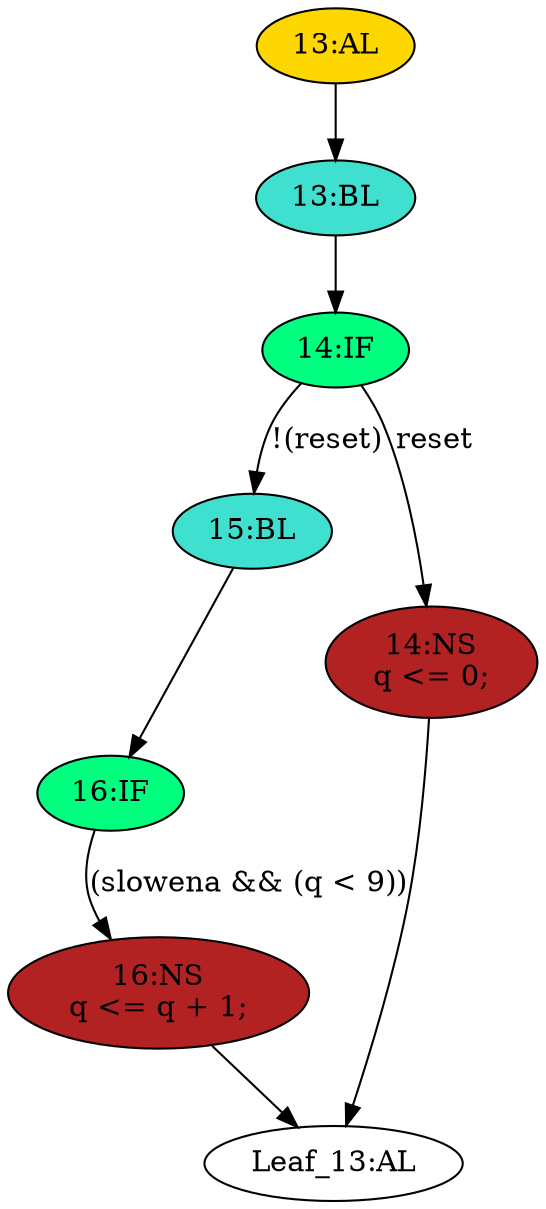 strict digraph "" {
	node [label="\N"];
	"16:IF"	[ast="<pyverilog.vparser.ast.IfStatement object at 0x7f1088f0c350>",
		fillcolor=springgreen,
		label="16:IF",
		statements="[]",
		style=filled,
		typ=IfStatement];
	"16:NS"	[ast="<pyverilog.vparser.ast.NonblockingSubstitution object at 0x7f1088f0c4d0>",
		fillcolor=firebrick,
		label="16:NS
q <= q + 1;",
		statements="[<pyverilog.vparser.ast.NonblockingSubstitution object at 0x7f1088f0c4d0>]",
		style=filled,
		typ=NonblockingSubstitution];
	"16:IF" -> "16:NS"	[cond="['slowena', 'q']",
		label="(slowena && (q < 9))",
		lineno=16];
	"13:AL"	[ast="<pyverilog.vparser.ast.Always object at 0x7f1088f0c810>",
		clk_sens=True,
		fillcolor=gold,
		label="13:AL",
		sens="['clk', 'reset']",
		statements="[]",
		style=filled,
		typ=Always,
		use_var="['reset', 'q', 'slowena']"];
	"13:BL"	[ast="<pyverilog.vparser.ast.Block object at 0x7f1088f0c990>",
		fillcolor=turquoise,
		label="13:BL",
		statements="[]",
		style=filled,
		typ=Block];
	"13:AL" -> "13:BL"	[cond="[]",
		lineno=None];
	"Leaf_13:AL"	[def_var="['q']",
		label="Leaf_13:AL"];
	"16:NS" -> "Leaf_13:AL"	[cond="[]",
		lineno=None];
	"15:BL"	[ast="<pyverilog.vparser.ast.Block object at 0x7f1088f0ca10>",
		fillcolor=turquoise,
		label="15:BL",
		statements="[]",
		style=filled,
		typ=Block];
	"15:BL" -> "16:IF"	[cond="[]",
		lineno=None];
	"14:IF"	[ast="<pyverilog.vparser.ast.IfStatement object at 0x7f1088f0c9d0>",
		fillcolor=springgreen,
		label="14:IF",
		statements="[]",
		style=filled,
		typ=IfStatement];
	"13:BL" -> "14:IF"	[cond="[]",
		lineno=None];
	"14:IF" -> "15:BL"	[cond="['reset']",
		label="!(reset)",
		lineno=14];
	"14:NS"	[ast="<pyverilog.vparser.ast.NonblockingSubstitution object at 0x7f1088f0ca50>",
		fillcolor=firebrick,
		label="14:NS
q <= 0;",
		statements="[<pyverilog.vparser.ast.NonblockingSubstitution object at 0x7f1088f0ca50>]",
		style=filled,
		typ=NonblockingSubstitution];
	"14:IF" -> "14:NS"	[cond="['reset']",
		label=reset,
		lineno=14];
	"14:NS" -> "Leaf_13:AL"	[cond="[]",
		lineno=None];
}
